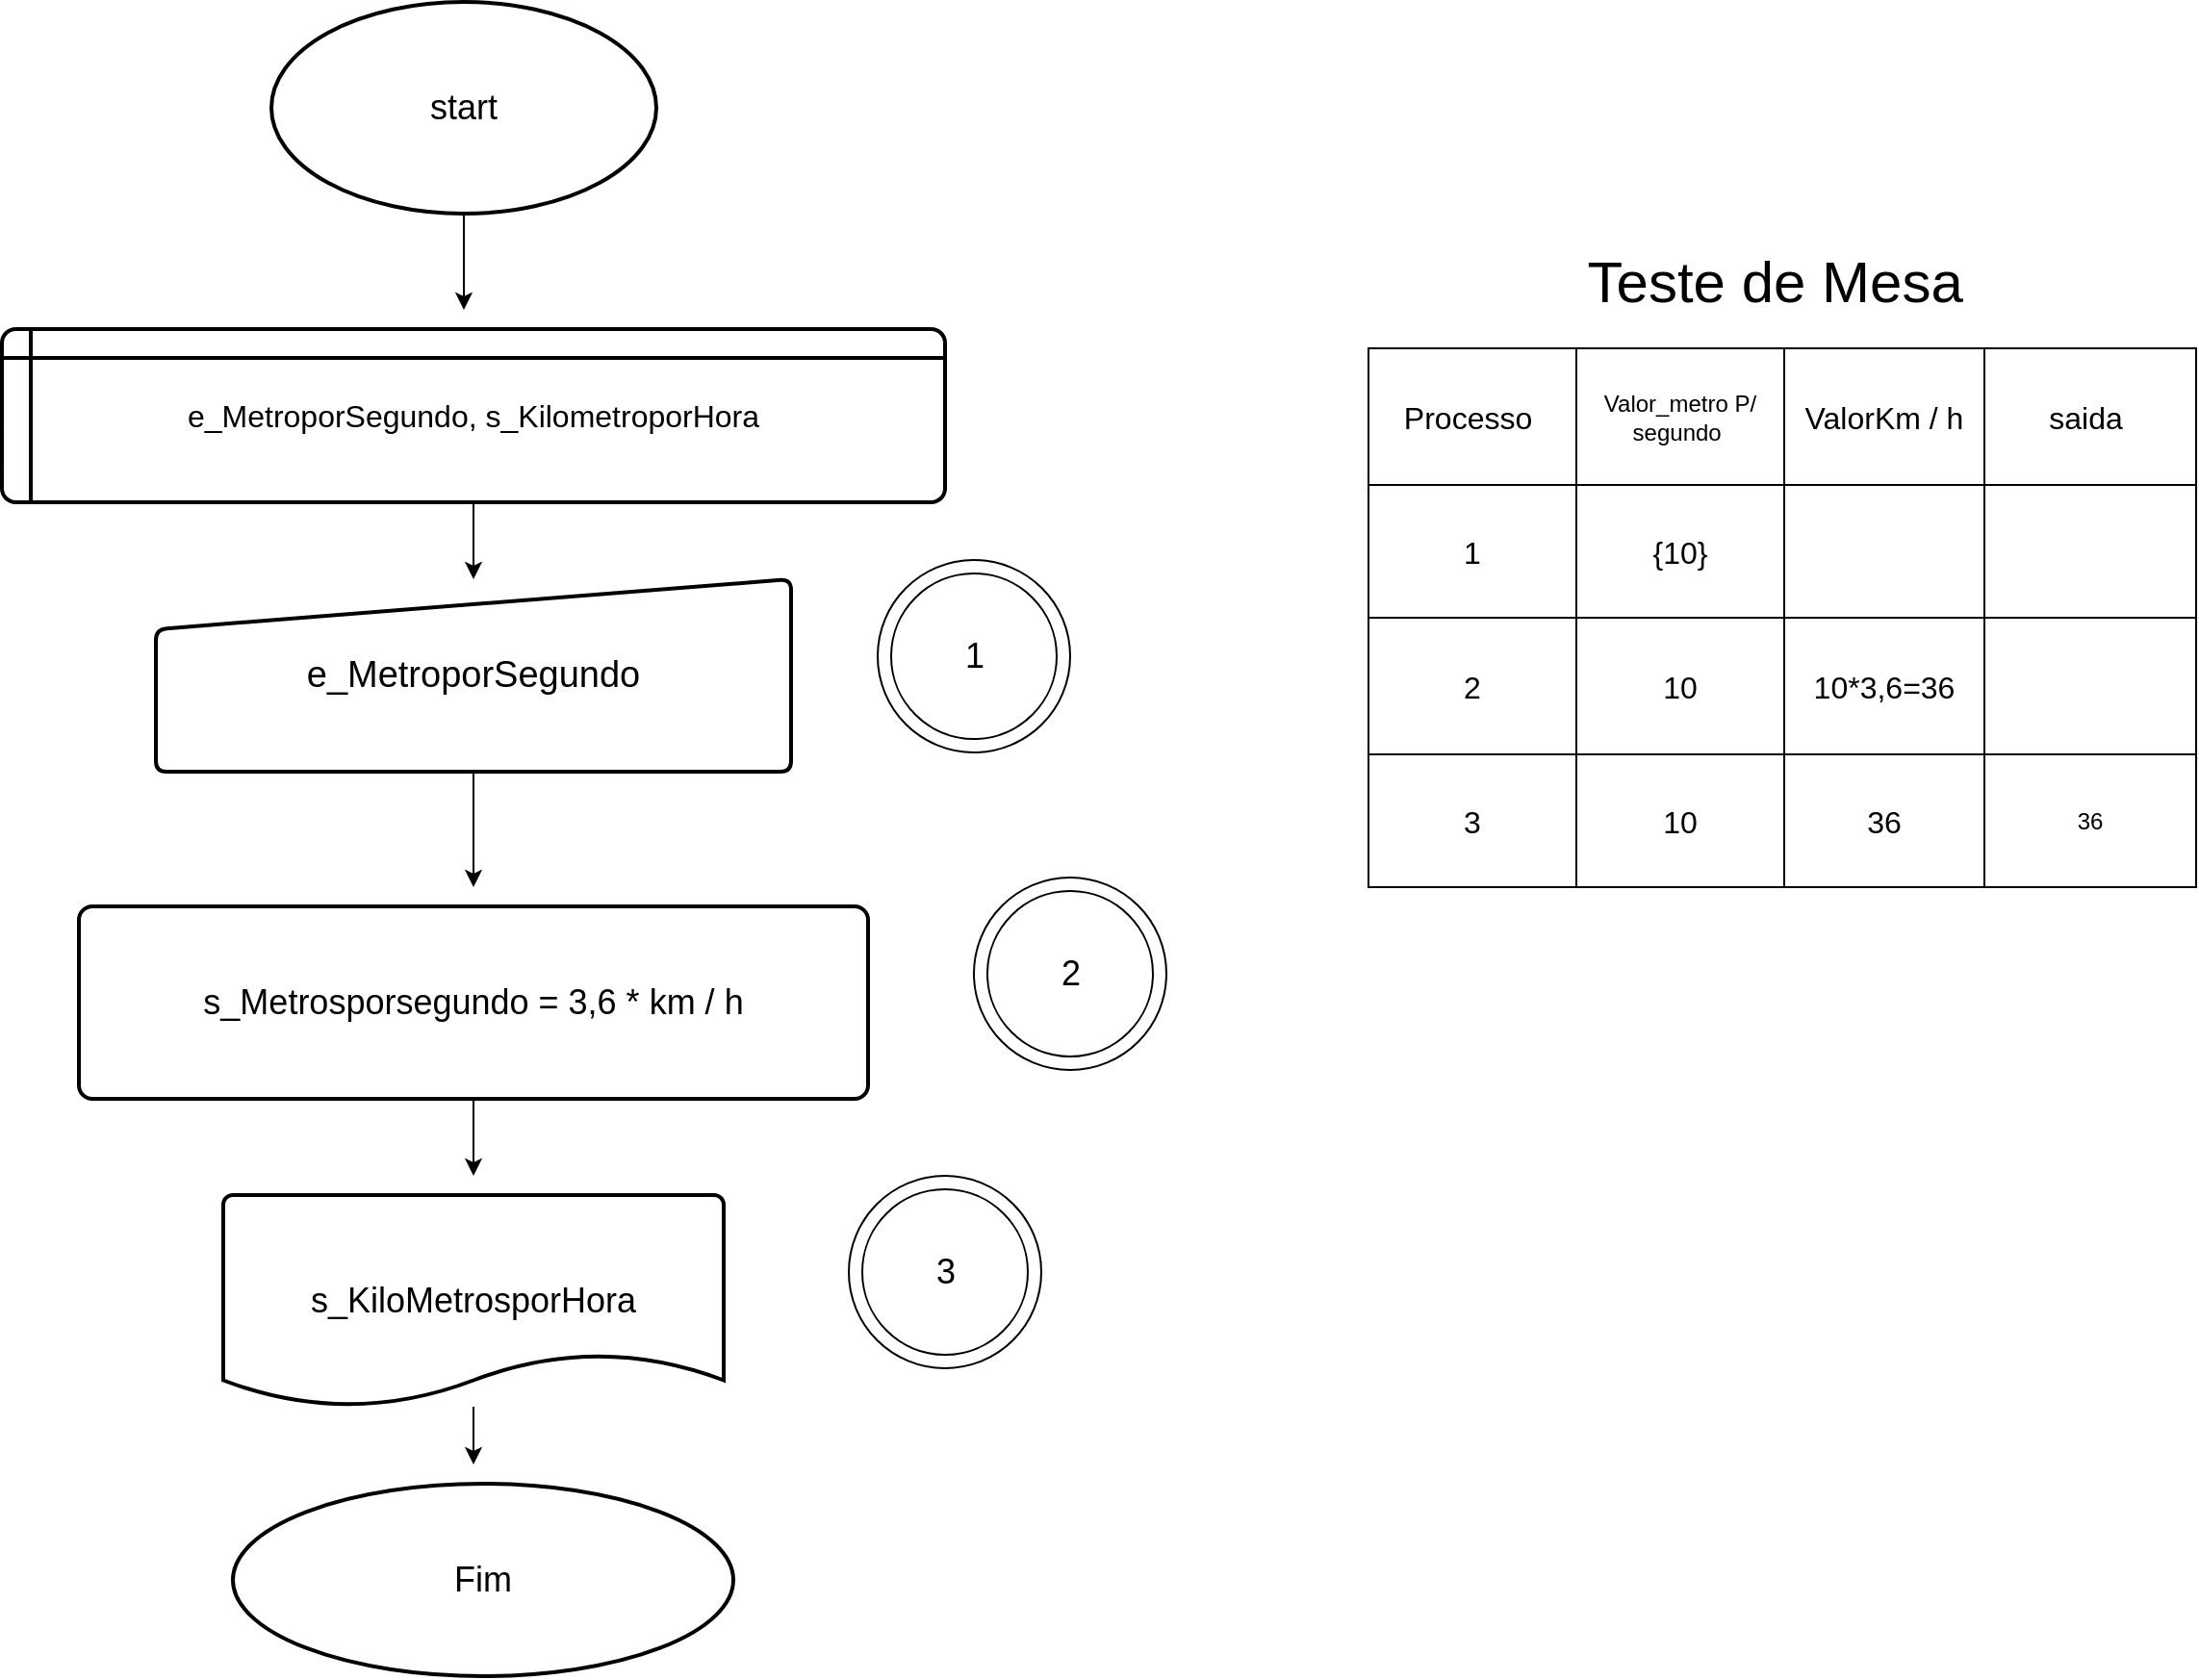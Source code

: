 <mxfile version="13.7.7" type="device"><diagram id="1wEmiRcP7Hs8T2wGRtlN" name="Page-1"><mxGraphModel dx="1929" dy="565" grid="1" gridSize="10" guides="1" tooltips="1" connect="1" arrows="1" fold="1" page="1" pageScale="1" pageWidth="827" pageHeight="1169" math="0" shadow="0"><root><mxCell id="0"/><mxCell id="1" parent="0"/><mxCell id="KqgtfIVSg8UugXBrbACF-13" style="edgeStyle=orthogonalEdgeStyle;rounded=0;orthogonalLoop=1;jettySize=auto;html=1;exitX=0.5;exitY=1;exitDx=0;exitDy=0;" edge="1" parent="1" source="KqgtfIVSg8UugXBrbACF-5"><mxGeometry relative="1" as="geometry"><mxPoint x="245" y="490" as="targetPoint"/></mxGeometry></mxCell><mxCell id="KqgtfIVSg8UugXBrbACF-5" value="&lt;font style=&quot;vertical-align: inherit&quot;&gt;&lt;font style=&quot;vertical-align: inherit ; font-size: 19px&quot;&gt;e_MetroporSegundo&lt;/font&gt;&lt;/font&gt;" style="html=1;strokeWidth=2;shape=manualInput;whiteSpace=wrap;rounded=1;size=26;arcSize=11;" vertex="1" parent="1"><mxGeometry x="80" y="330" width="330" height="100" as="geometry"/></mxCell><mxCell id="KqgtfIVSg8UugXBrbACF-17" style="edgeStyle=orthogonalEdgeStyle;rounded=0;orthogonalLoop=1;jettySize=auto;html=1;entryX=0.5;entryY=0;entryDx=0;entryDy=0;" edge="1" parent="1" source="KqgtfIVSg8UugXBrbACF-6" target="KqgtfIVSg8UugXBrbACF-5"><mxGeometry relative="1" as="geometry"/></mxCell><mxCell id="KqgtfIVSg8UugXBrbACF-6" value="&lt;font style=&quot;vertical-align: inherit&quot;&gt;&lt;font style=&quot;vertical-align: inherit&quot;&gt;&lt;font style=&quot;vertical-align: inherit&quot;&gt;&lt;font style=&quot;vertical-align: inherit ; font-size: 16px&quot;&gt;e_MetroporSegundo, s_KilometroporHora&lt;/font&gt;&lt;/font&gt;&lt;/font&gt;&lt;/font&gt;" style="shape=internalStorage;whiteSpace=wrap;html=1;dx=15;dy=15;rounded=1;arcSize=8;strokeWidth=2;" vertex="1" parent="1"><mxGeometry y="200" width="490" height="90" as="geometry"/></mxCell><mxCell id="KqgtfIVSg8UugXBrbACF-10" style="edgeStyle=orthogonalEdgeStyle;rounded=0;orthogonalLoop=1;jettySize=auto;html=1;exitX=0.5;exitY=1;exitDx=0;exitDy=0;exitPerimeter=0;" edge="1" parent="1" source="KqgtfIVSg8UugXBrbACF-8"><mxGeometry relative="1" as="geometry"><mxPoint x="240" y="190" as="targetPoint"/></mxGeometry></mxCell><mxCell id="KqgtfIVSg8UugXBrbACF-8" value="&lt;font style=&quot;vertical-align: inherit ; font-size: 18px&quot;&gt;&lt;font style=&quot;vertical-align: inherit ; font-size: 18px&quot;&gt;&lt;font style=&quot;vertical-align: inherit ; font-size: 18px&quot;&gt;&lt;font style=&quot;vertical-align: inherit ; font-size: 18px&quot;&gt;start&lt;/font&gt;&lt;/font&gt;&lt;/font&gt;&lt;/font&gt;" style="strokeWidth=2;html=1;shape=mxgraph.flowchart.start_1;whiteSpace=wrap;" vertex="1" parent="1"><mxGeometry x="140" y="30" width="200" height="110" as="geometry"/></mxCell><mxCell id="KqgtfIVSg8UugXBrbACF-20" style="edgeStyle=orthogonalEdgeStyle;rounded=0;orthogonalLoop=1;jettySize=auto;html=1;" edge="1" parent="1" source="KqgtfIVSg8UugXBrbACF-14"><mxGeometry relative="1" as="geometry"><mxPoint x="245" y="790" as="targetPoint"/></mxGeometry></mxCell><mxCell id="KqgtfIVSg8UugXBrbACF-14" value="&lt;font style=&quot;vertical-align: inherit ; font-size: 18px&quot;&gt;&lt;font style=&quot;vertical-align: inherit ; font-size: 18px&quot;&gt;&lt;font style=&quot;vertical-align: inherit ; font-size: 18px&quot;&gt;&lt;font style=&quot;vertical-align: inherit ; font-size: 18px&quot;&gt;s_KiloMetrosporHora&lt;/font&gt;&lt;/font&gt;&lt;/font&gt;&lt;/font&gt;" style="strokeWidth=2;html=1;shape=mxgraph.flowchart.document2;whiteSpace=wrap;size=0.25;" vertex="1" parent="1"><mxGeometry x="115" y="650" width="260" height="110" as="geometry"/></mxCell><mxCell id="KqgtfIVSg8UugXBrbACF-18" style="edgeStyle=orthogonalEdgeStyle;rounded=0;orthogonalLoop=1;jettySize=auto;html=1;" edge="1" parent="1" source="KqgtfIVSg8UugXBrbACF-15"><mxGeometry relative="1" as="geometry"><mxPoint x="245" y="640" as="targetPoint"/></mxGeometry></mxCell><mxCell id="KqgtfIVSg8UugXBrbACF-15" value="&lt;font style=&quot;vertical-align: inherit ; font-size: 18px&quot;&gt;&lt;font style=&quot;vertical-align: inherit ; font-size: 18px&quot;&gt;&lt;font style=&quot;vertical-align: inherit ; font-size: 18px&quot;&gt;&lt;font style=&quot;vertical-align: inherit ; font-size: 18px&quot;&gt;s_Metrosporsegundo = 3,6 * km / h&lt;/font&gt;&lt;/font&gt;&lt;/font&gt;&lt;/font&gt;" style="rounded=1;whiteSpace=wrap;html=1;absoluteArcSize=1;arcSize=14;strokeWidth=2;" vertex="1" parent="1"><mxGeometry x="40" y="500" width="410" height="100" as="geometry"/></mxCell><mxCell id="KqgtfIVSg8UugXBrbACF-19" value="&lt;font style=&quot;vertical-align: inherit ; font-size: 18px&quot;&gt;&lt;font style=&quot;vertical-align: inherit ; font-size: 18px&quot;&gt;&lt;font style=&quot;vertical-align: inherit ; font-size: 18px&quot;&gt;&lt;font style=&quot;vertical-align: inherit ; font-size: 18px&quot;&gt;Fim&lt;/font&gt;&lt;/font&gt;&lt;/font&gt;&lt;/font&gt;" style="strokeWidth=2;html=1;shape=mxgraph.flowchart.start_1;whiteSpace=wrap;" vertex="1" parent="1"><mxGeometry x="120" y="800" width="260" height="100" as="geometry"/></mxCell><mxCell id="KqgtfIVSg8UugXBrbACF-21" value="" style="shape=table;html=1;whiteSpace=wrap;startSize=0;container=1;collapsible=0;childLayout=tableLayout;" vertex="1" parent="1"><mxGeometry x="710" y="210" width="430" height="280" as="geometry"/></mxCell><mxCell id="KqgtfIVSg8UugXBrbACF-22" value="" style="shape=partialRectangle;html=1;whiteSpace=wrap;collapsible=0;dropTarget=0;pointerEvents=0;fillColor=none;top=0;left=0;bottom=0;right=0;points=[[0,0.5],[1,0.5]];portConstraint=eastwest;" vertex="1" parent="KqgtfIVSg8UugXBrbACF-21"><mxGeometry width="430" height="71" as="geometry"/></mxCell><mxCell id="KqgtfIVSg8UugXBrbACF-23" value="&lt;font style=&quot;vertical-align: inherit ; font-size: 16px&quot;&gt;&lt;font style=&quot;vertical-align: inherit ; font-size: 16px&quot;&gt;&lt;font style=&quot;vertical-align: inherit ; font-size: 16px&quot;&gt;&lt;font style=&quot;vertical-align: inherit ; font-size: 16px&quot;&gt;Processo&amp;nbsp;&lt;/font&gt;&lt;/font&gt;&lt;/font&gt;&lt;/font&gt;" style="shape=partialRectangle;html=1;whiteSpace=wrap;connectable=0;overflow=hidden;fillColor=none;top=0;left=0;bottom=0;right=0;" vertex="1" parent="KqgtfIVSg8UugXBrbACF-22"><mxGeometry width="108" height="71" as="geometry"/></mxCell><mxCell id="KqgtfIVSg8UugXBrbACF-24" value="&lt;font style=&quot;vertical-align: inherit&quot;&gt;&lt;font style=&quot;vertical-align: inherit&quot;&gt;Valor_metro P/ segundo&amp;nbsp;&lt;/font&gt;&lt;/font&gt;" style="shape=partialRectangle;html=1;whiteSpace=wrap;connectable=0;overflow=hidden;fillColor=none;top=0;left=0;bottom=0;right=0;" vertex="1" parent="KqgtfIVSg8UugXBrbACF-22"><mxGeometry x="108" width="108" height="71" as="geometry"/></mxCell><mxCell id="KqgtfIVSg8UugXBrbACF-25" value="&lt;font style=&quot;vertical-align: inherit ; font-size: 16px&quot;&gt;&lt;font style=&quot;vertical-align: inherit ; font-size: 16px&quot;&gt;&lt;font style=&quot;vertical-align: inherit ; font-size: 16px&quot;&gt;&lt;font style=&quot;vertical-align: inherit ; font-size: 16px&quot;&gt;ValorKm / h&lt;/font&gt;&lt;/font&gt;&lt;/font&gt;&lt;/font&gt;" style="shape=partialRectangle;html=1;whiteSpace=wrap;connectable=0;overflow=hidden;fillColor=none;top=0;left=0;bottom=0;right=0;" vertex="1" parent="KqgtfIVSg8UugXBrbACF-22"><mxGeometry x="216" width="104" height="71" as="geometry"/></mxCell><mxCell id="KqgtfIVSg8UugXBrbACF-26" value="&lt;font style=&quot;vertical-align: inherit&quot;&gt;&lt;font style=&quot;vertical-align: inherit ; font-size: 16px&quot;&gt;&lt;font style=&quot;vertical-align: inherit&quot;&gt;&lt;font style=&quot;vertical-align: inherit&quot;&gt;saida&amp;nbsp;&lt;/font&gt;&lt;/font&gt;&lt;/font&gt;&lt;/font&gt;" style="shape=partialRectangle;html=1;whiteSpace=wrap;connectable=0;overflow=hidden;fillColor=none;top=0;left=0;bottom=0;right=0;" vertex="1" parent="KqgtfIVSg8UugXBrbACF-22"><mxGeometry x="320" width="110" height="71" as="geometry"/></mxCell><mxCell id="KqgtfIVSg8UugXBrbACF-27" value="" style="shape=partialRectangle;html=1;whiteSpace=wrap;collapsible=0;dropTarget=0;pointerEvents=0;fillColor=none;top=0;left=0;bottom=0;right=0;points=[[0,0.5],[1,0.5]];portConstraint=eastwest;" vertex="1" parent="KqgtfIVSg8UugXBrbACF-21"><mxGeometry y="71" width="430" height="69" as="geometry"/></mxCell><mxCell id="KqgtfIVSg8UugXBrbACF-28" value="&lt;font style=&quot;vertical-align: inherit ; font-size: 16px&quot;&gt;&lt;font style=&quot;vertical-align: inherit ; font-size: 16px&quot;&gt;&lt;font style=&quot;vertical-align: inherit ; font-size: 16px&quot;&gt;&lt;font style=&quot;vertical-align: inherit ; font-size: 16px&quot;&gt;1&lt;/font&gt;&lt;/font&gt;&lt;/font&gt;&lt;/font&gt;" style="shape=partialRectangle;html=1;whiteSpace=wrap;connectable=0;overflow=hidden;fillColor=none;top=0;left=0;bottom=0;right=0;" vertex="1" parent="KqgtfIVSg8UugXBrbACF-27"><mxGeometry width="108" height="69" as="geometry"/></mxCell><mxCell id="KqgtfIVSg8UugXBrbACF-29" value="&lt;font style=&quot;vertical-align: inherit ; font-size: 16px&quot;&gt;&lt;font style=&quot;vertical-align: inherit ; font-size: 16px&quot;&gt;&lt;font style=&quot;vertical-align: inherit ; font-size: 16px&quot;&gt;&lt;font style=&quot;vertical-align: inherit ; font-size: 16px&quot;&gt;{10}&lt;/font&gt;&lt;/font&gt;&lt;/font&gt;&lt;/font&gt;" style="shape=partialRectangle;html=1;whiteSpace=wrap;connectable=0;overflow=hidden;fillColor=none;top=0;left=0;bottom=0;right=0;" vertex="1" parent="KqgtfIVSg8UugXBrbACF-27"><mxGeometry x="108" width="108" height="69" as="geometry"/></mxCell><mxCell id="KqgtfIVSg8UugXBrbACF-30" value="" style="shape=partialRectangle;html=1;whiteSpace=wrap;connectable=0;overflow=hidden;fillColor=none;top=0;left=0;bottom=0;right=0;" vertex="1" parent="KqgtfIVSg8UugXBrbACF-27"><mxGeometry x="216" width="104" height="69" as="geometry"/></mxCell><mxCell id="KqgtfIVSg8UugXBrbACF-31" value="" style="shape=partialRectangle;html=1;whiteSpace=wrap;connectable=0;overflow=hidden;fillColor=none;top=0;left=0;bottom=0;right=0;" vertex="1" parent="KqgtfIVSg8UugXBrbACF-27"><mxGeometry x="320" width="110" height="69" as="geometry"/></mxCell><mxCell id="KqgtfIVSg8UugXBrbACF-32" value="" style="shape=partialRectangle;html=1;whiteSpace=wrap;collapsible=0;dropTarget=0;pointerEvents=0;fillColor=none;top=0;left=0;bottom=0;right=0;points=[[0,0.5],[1,0.5]];portConstraint=eastwest;" vertex="1" parent="KqgtfIVSg8UugXBrbACF-21"><mxGeometry y="140" width="430" height="71" as="geometry"/></mxCell><mxCell id="KqgtfIVSg8UugXBrbACF-33" value="&lt;font style=&quot;vertical-align: inherit ; font-size: 16px&quot;&gt;&lt;font style=&quot;vertical-align: inherit ; font-size: 16px&quot;&gt;&lt;font style=&quot;vertical-align: inherit ; font-size: 16px&quot;&gt;&lt;font style=&quot;vertical-align: inherit ; font-size: 16px&quot;&gt;2&lt;/font&gt;&lt;/font&gt;&lt;/font&gt;&lt;/font&gt;" style="shape=partialRectangle;html=1;whiteSpace=wrap;connectable=0;overflow=hidden;fillColor=none;top=0;left=0;bottom=0;right=0;" vertex="1" parent="KqgtfIVSg8UugXBrbACF-32"><mxGeometry width="108" height="71" as="geometry"/></mxCell><mxCell id="KqgtfIVSg8UugXBrbACF-34" value="&lt;font style=&quot;vertical-align: inherit ; font-size: 16px&quot;&gt;&lt;font style=&quot;vertical-align: inherit ; font-size: 16px&quot;&gt;&lt;font style=&quot;vertical-align: inherit ; font-size: 16px&quot;&gt;&lt;font style=&quot;vertical-align: inherit ; font-size: 16px&quot;&gt;10&lt;/font&gt;&lt;/font&gt;&lt;/font&gt;&lt;/font&gt;" style="shape=partialRectangle;html=1;whiteSpace=wrap;connectable=0;overflow=hidden;fillColor=none;top=0;left=0;bottom=0;right=0;" vertex="1" parent="KqgtfIVSg8UugXBrbACF-32"><mxGeometry x="108" width="108" height="71" as="geometry"/></mxCell><mxCell id="KqgtfIVSg8UugXBrbACF-35" value="&lt;font style=&quot;vertical-align: inherit&quot;&gt;&lt;font style=&quot;vertical-align: inherit ; font-size: 16px&quot;&gt;10*3,6=36&lt;/font&gt;&lt;/font&gt;" style="shape=partialRectangle;html=1;whiteSpace=wrap;connectable=0;overflow=hidden;fillColor=none;top=0;left=0;bottom=0;right=0;" vertex="1" parent="KqgtfIVSg8UugXBrbACF-32"><mxGeometry x="216" width="104" height="71" as="geometry"/></mxCell><mxCell id="KqgtfIVSg8UugXBrbACF-36" value="" style="shape=partialRectangle;html=1;whiteSpace=wrap;connectable=0;overflow=hidden;fillColor=none;top=0;left=0;bottom=0;right=0;" vertex="1" parent="KqgtfIVSg8UugXBrbACF-32"><mxGeometry x="320" width="110" height="71" as="geometry"/></mxCell><mxCell id="KqgtfIVSg8UugXBrbACF-37" value="" style="shape=partialRectangle;html=1;whiteSpace=wrap;collapsible=0;dropTarget=0;pointerEvents=0;fillColor=none;top=0;left=0;bottom=0;right=0;points=[[0,0.5],[1,0.5]];portConstraint=eastwest;" vertex="1" parent="KqgtfIVSg8UugXBrbACF-21"><mxGeometry y="211" width="430" height="69" as="geometry"/></mxCell><mxCell id="KqgtfIVSg8UugXBrbACF-38" value="&lt;font style=&quot;vertical-align: inherit ; font-size: 16px&quot;&gt;&lt;font style=&quot;vertical-align: inherit ; font-size: 16px&quot;&gt;&lt;font style=&quot;vertical-align: inherit ; font-size: 16px&quot;&gt;&lt;font style=&quot;vertical-align: inherit ; font-size: 16px&quot;&gt;3&lt;/font&gt;&lt;/font&gt;&lt;/font&gt;&lt;/font&gt;" style="shape=partialRectangle;html=1;whiteSpace=wrap;connectable=0;overflow=hidden;fillColor=none;top=0;left=0;bottom=0;right=0;" vertex="1" parent="KqgtfIVSg8UugXBrbACF-37"><mxGeometry width="108" height="69" as="geometry"/></mxCell><mxCell id="KqgtfIVSg8UugXBrbACF-39" value="&lt;font style=&quot;vertical-align: inherit ; font-size: 16px&quot;&gt;&lt;font style=&quot;vertical-align: inherit ; font-size: 16px&quot;&gt;&lt;font style=&quot;vertical-align: inherit ; font-size: 16px&quot;&gt;&lt;font style=&quot;vertical-align: inherit ; font-size: 16px&quot;&gt;10&lt;/font&gt;&lt;/font&gt;&lt;/font&gt;&lt;/font&gt;" style="shape=partialRectangle;html=1;whiteSpace=wrap;connectable=0;overflow=hidden;fillColor=none;top=0;left=0;bottom=0;right=0;" vertex="1" parent="KqgtfIVSg8UugXBrbACF-37"><mxGeometry x="108" width="108" height="69" as="geometry"/></mxCell><mxCell id="KqgtfIVSg8UugXBrbACF-40" value="&lt;font size=&quot;1&quot;&gt;&lt;font style=&quot;vertical-align: inherit&quot;&gt;&lt;font style=&quot;vertical-align: inherit ; font-size: 16px&quot;&gt;36&lt;/font&gt;&lt;/font&gt;&lt;/font&gt;" style="shape=partialRectangle;html=1;whiteSpace=wrap;connectable=0;overflow=hidden;fillColor=none;top=0;left=0;bottom=0;right=0;" vertex="1" parent="KqgtfIVSg8UugXBrbACF-37"><mxGeometry x="216" width="104" height="69" as="geometry"/></mxCell><mxCell id="KqgtfIVSg8UugXBrbACF-41" value="&lt;font style=&quot;vertical-align: inherit&quot;&gt;&lt;font style=&quot;vertical-align: inherit&quot;&gt;36&lt;/font&gt;&lt;/font&gt;" style="shape=partialRectangle;html=1;whiteSpace=wrap;connectable=0;overflow=hidden;fillColor=none;top=0;left=0;bottom=0;right=0;" vertex="1" parent="KqgtfIVSg8UugXBrbACF-37"><mxGeometry x="320" width="110" height="69" as="geometry"/></mxCell><mxCell id="KqgtfIVSg8UugXBrbACF-42" value="&lt;font style=&quot;vertical-align: inherit&quot;&gt;&lt;font style=&quot;vertical-align: inherit ; font-size: 30px&quot;&gt;Teste de Mesa&amp;nbsp;&lt;/font&gt;&lt;/font&gt;" style="text;html=1;align=center;verticalAlign=middle;resizable=0;points=[];autosize=1;" vertex="1" parent="1"><mxGeometry x="815" y="160" width="220" height="30" as="geometry"/></mxCell><mxCell id="KqgtfIVSg8UugXBrbACF-44" value="" style="verticalLabelPosition=bottom;verticalAlign=top;html=1;shape=mxgraph.basic.donut;dx=7;" vertex="1" parent="1"><mxGeometry x="455" y="320" width="100" height="100" as="geometry"/></mxCell><mxCell id="KqgtfIVSg8UugXBrbACF-46" value="" style="verticalLabelPosition=bottom;verticalAlign=top;html=1;shape=mxgraph.basic.donut;dx=7;" vertex="1" parent="1"><mxGeometry x="505" y="485" width="100" height="100" as="geometry"/></mxCell><mxCell id="KqgtfIVSg8UugXBrbACF-49" value="" style="verticalLabelPosition=bottom;verticalAlign=top;html=1;shape=mxgraph.basic.donut;dx=7;" vertex="1" parent="1"><mxGeometry x="440" y="640" width="100" height="100" as="geometry"/></mxCell><mxCell id="KqgtfIVSg8UugXBrbACF-50" value="&lt;font style=&quot;vertical-align: inherit&quot;&gt;&lt;font style=&quot;vertical-align: inherit&quot;&gt;&lt;font style=&quot;vertical-align: inherit ; font-size: 18px&quot;&gt;&lt;font style=&quot;vertical-align: inherit ; font-size: 18px&quot;&gt;&lt;font style=&quot;vertical-align: inherit ; font-size: 18px&quot;&gt;&lt;font style=&quot;vertical-align: inherit ; font-size: 18px&quot;&gt;1&lt;/font&gt;&lt;/font&gt;&lt;/font&gt;&lt;/font&gt;&lt;/font&gt;&lt;/font&gt;" style="text;html=1;align=center;verticalAlign=middle;resizable=0;points=[];autosize=1;" vertex="1" parent="1"><mxGeometry x="490" y="360" width="30" height="20" as="geometry"/></mxCell><mxCell id="KqgtfIVSg8UugXBrbACF-51" value="&lt;font style=&quot;vertical-align: inherit ; font-size: 18px&quot;&gt;&lt;font style=&quot;vertical-align: inherit ; font-size: 18px&quot;&gt;2&lt;/font&gt;&lt;/font&gt;" style="text;html=1;align=center;verticalAlign=middle;resizable=0;points=[];autosize=1;" vertex="1" parent="1"><mxGeometry x="540" y="525" width="30" height="20" as="geometry"/></mxCell><mxCell id="KqgtfIVSg8UugXBrbACF-52" value="&lt;font style=&quot;vertical-align: inherit&quot;&gt;&lt;font style=&quot;vertical-align: inherit ; font-size: 18px&quot;&gt;3&lt;/font&gt;&lt;/font&gt;" style="text;html=1;align=center;verticalAlign=middle;resizable=0;points=[];autosize=1;" vertex="1" parent="1"><mxGeometry x="475" y="680" width="30" height="20" as="geometry"/></mxCell></root></mxGraphModel></diagram></mxfile>
